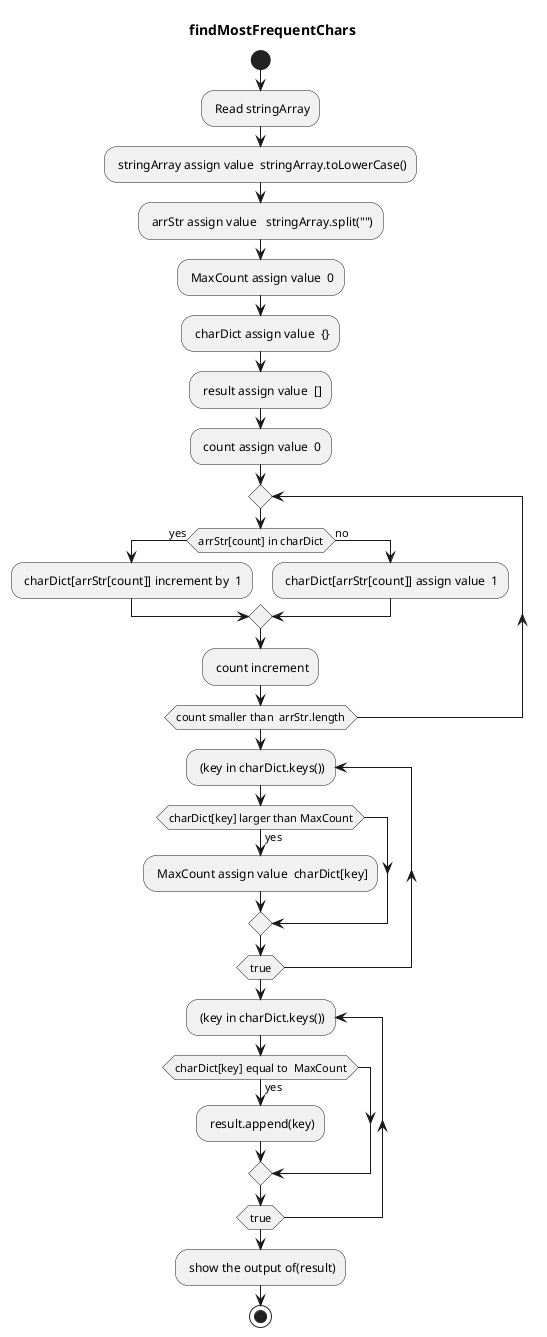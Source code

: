 @startuml findMostFrequentChars
title findMostFrequentChars
start
: Read stringArray;
: stringArray assign value  stringArray.toLowerCase();
: arrStr assign value   stringArray.split("");
: MaxCount assign value  0; 
: charDict assign value  {};
: result assign value  [];
: count assign value  0;
repeat
if (arrStr[count] in charDict) then (yes)
    : charDict[arrStr[count]] increment by  1;
else (no)
    : charDict[arrStr[count]] assign value  1;
endif
: count increment;
repeat while (count smaller than  arrStr.length)

repeat : (key in charDict.keys())
if (charDict[key] larger than MaxCount) then (yes)
    : MaxCount assign value  charDict[key];
endif
repeat while (true)

repeat : (key in charDict.keys())
if (charDict[key] equal to  MaxCount) then (yes)
    : result.append(key);
endif
repeat while (true)

: show the output of(result);
stop
@enduml